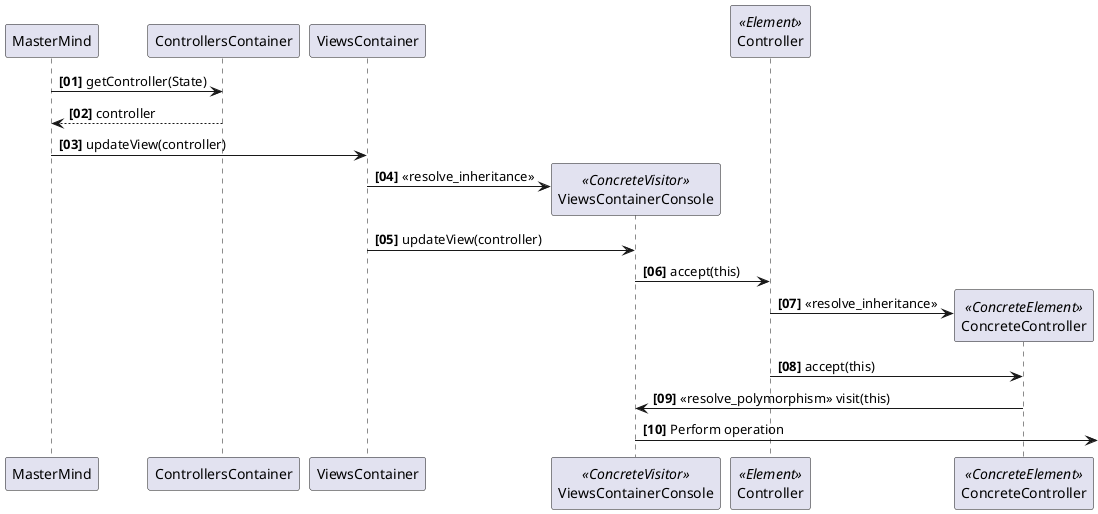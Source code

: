 @startuml
autonumber "<b>[00]"

MasterMind -> ControllersContainer: getController(State)
ControllersContainer --> MasterMind: controller

MasterMind -> ViewsContainer: updateView(controller)

participant "ViewsContainerConsole" as ViewsContainerConsole <<ConcreteVisitor>>
create ViewsContainerConsole
ViewsContainer -> ViewsContainerConsole : <<resolve_inheritance>>
ViewsContainer -> ViewsContainerConsole: updateView(controller)

participant "Controller" as Controller <<Element>>
ViewsContainerConsole -> Controller : accept(this)

participant "ConcreteController" as ConcreteController <<ConcreteElement>>
create ConcreteController
Controller -> ConcreteController : <<resolve_inheritance>>
Controller -> ConcreteController : accept(this)

ConcreteController -> ViewsContainerConsole : <<resolve_polymorphism>> visit(this)
ViewsContainerConsole ->] : Perform operation

@enduml